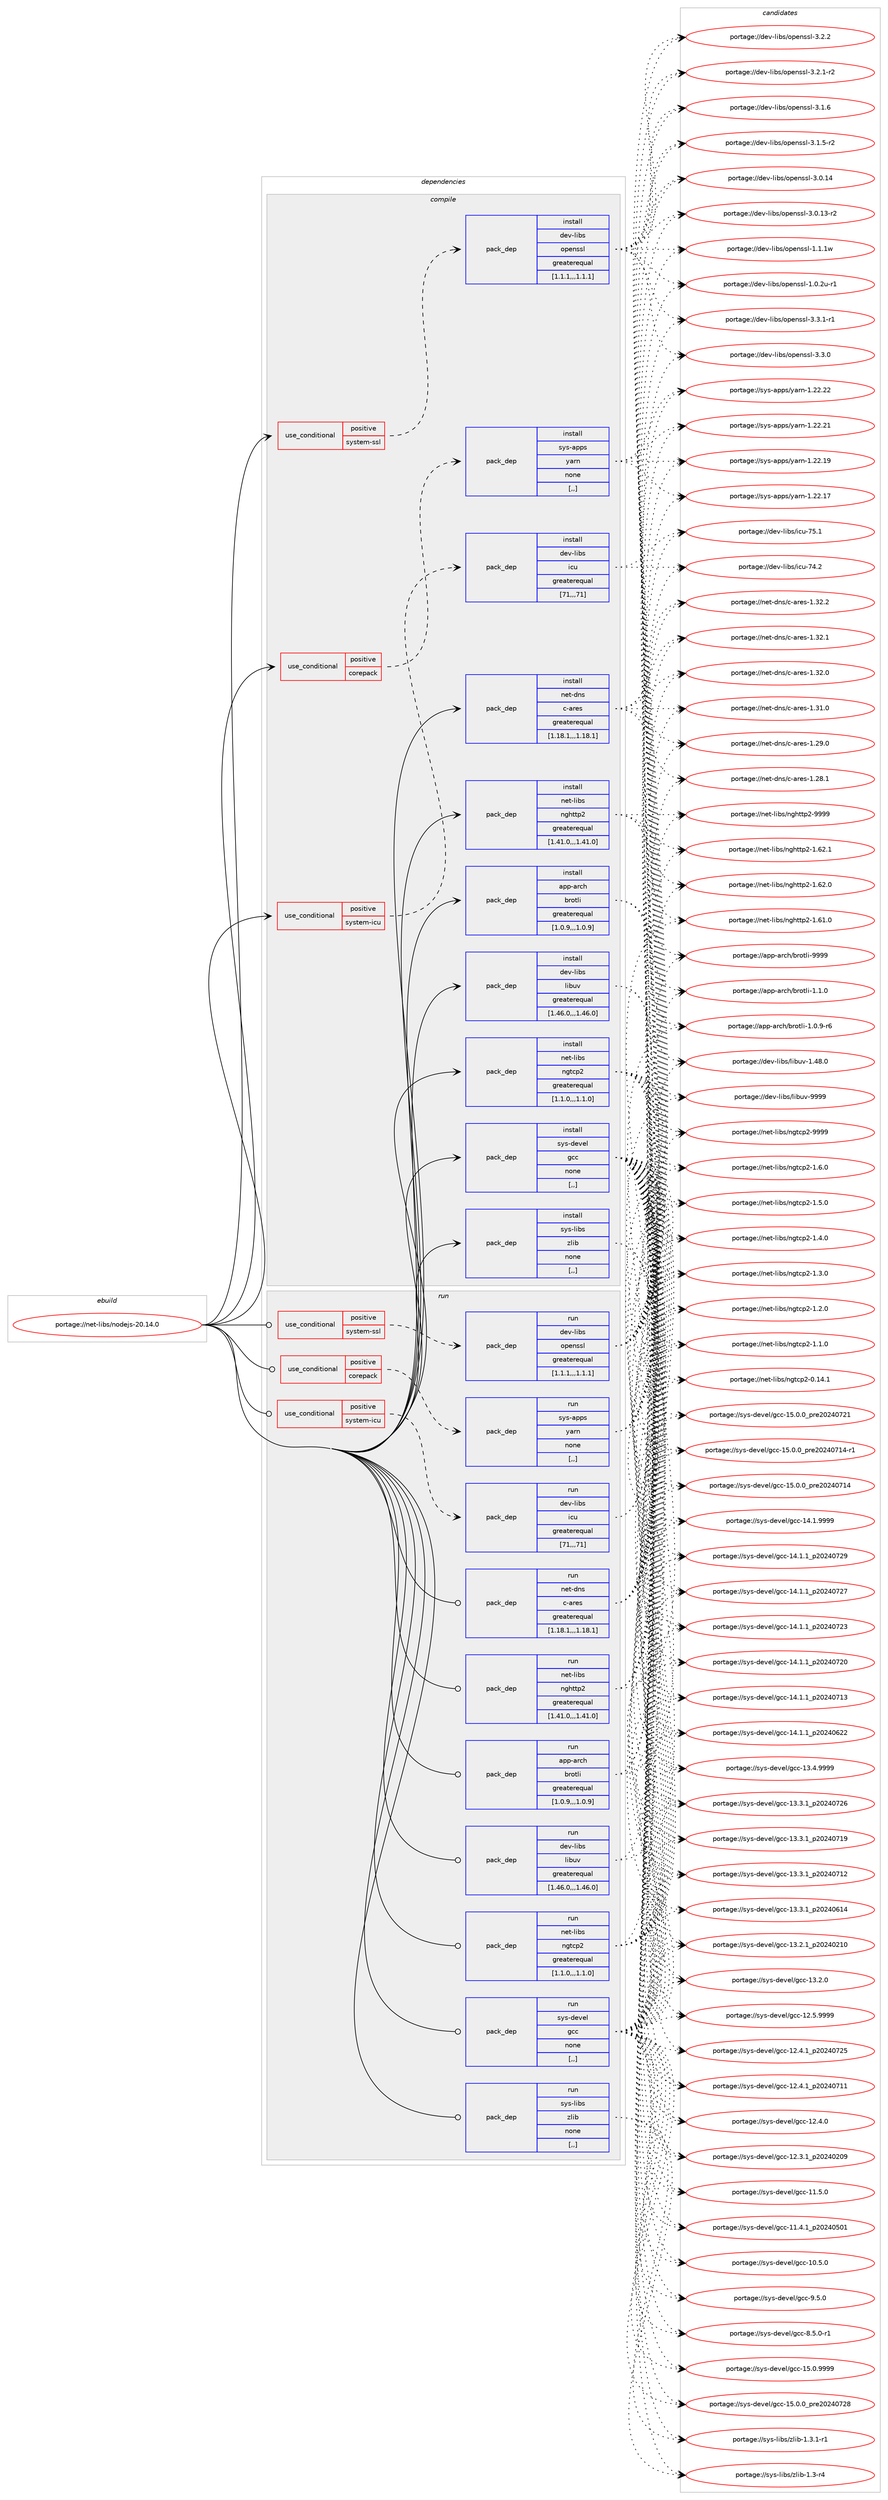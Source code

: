 digraph prolog {

# *************
# Graph options
# *************

newrank=true;
concentrate=true;
compound=true;
graph [rankdir=LR,fontname=Helvetica,fontsize=10,ranksep=1.5];#, ranksep=2.5, nodesep=0.2];
edge  [arrowhead=vee];
node  [fontname=Helvetica,fontsize=10];

# **********
# The ebuild
# **********

subgraph cluster_leftcol {
color=gray;
label=<<i>ebuild</i>>;
id [label="portage://net-libs/nodejs-20.14.0", color=red, width=4, href="../net-libs/nodejs-20.14.0.svg"];
}

# ****************
# The dependencies
# ****************

subgraph cluster_midcol {
color=gray;
label=<<i>dependencies</i>>;
subgraph cluster_compile {
fillcolor="#eeeeee";
style=filled;
label=<<i>compile</i>>;
subgraph cond94247 {
dependency361051 [label=<<TABLE BORDER="0" CELLBORDER="1" CELLSPACING="0" CELLPADDING="4"><TR><TD ROWSPAN="3" CELLPADDING="10">use_conditional</TD></TR><TR><TD>positive</TD></TR><TR><TD>corepack</TD></TR></TABLE>>, shape=none, color=red];
subgraph pack264146 {
dependency361052 [label=<<TABLE BORDER="0" CELLBORDER="1" CELLSPACING="0" CELLPADDING="4" WIDTH="220"><TR><TD ROWSPAN="6" CELLPADDING="30">pack_dep</TD></TR><TR><TD WIDTH="110">install</TD></TR><TR><TD>sys-apps</TD></TR><TR><TD>yarn</TD></TR><TR><TD>none</TD></TR><TR><TD>[,,]</TD></TR></TABLE>>, shape=none, color=blue];
}
dependency361051:e -> dependency361052:w [weight=20,style="dashed",arrowhead="vee"];
}
id:e -> dependency361051:w [weight=20,style="solid",arrowhead="vee"];
subgraph cond94248 {
dependency361053 [label=<<TABLE BORDER="0" CELLBORDER="1" CELLSPACING="0" CELLPADDING="4"><TR><TD ROWSPAN="3" CELLPADDING="10">use_conditional</TD></TR><TR><TD>positive</TD></TR><TR><TD>system-icu</TD></TR></TABLE>>, shape=none, color=red];
subgraph pack264147 {
dependency361054 [label=<<TABLE BORDER="0" CELLBORDER="1" CELLSPACING="0" CELLPADDING="4" WIDTH="220"><TR><TD ROWSPAN="6" CELLPADDING="30">pack_dep</TD></TR><TR><TD WIDTH="110">install</TD></TR><TR><TD>dev-libs</TD></TR><TR><TD>icu</TD></TR><TR><TD>greaterequal</TD></TR><TR><TD>[71,,,71]</TD></TR></TABLE>>, shape=none, color=blue];
}
dependency361053:e -> dependency361054:w [weight=20,style="dashed",arrowhead="vee"];
}
id:e -> dependency361053:w [weight=20,style="solid",arrowhead="vee"];
subgraph cond94249 {
dependency361055 [label=<<TABLE BORDER="0" CELLBORDER="1" CELLSPACING="0" CELLPADDING="4"><TR><TD ROWSPAN="3" CELLPADDING="10">use_conditional</TD></TR><TR><TD>positive</TD></TR><TR><TD>system-ssl</TD></TR></TABLE>>, shape=none, color=red];
subgraph pack264148 {
dependency361056 [label=<<TABLE BORDER="0" CELLBORDER="1" CELLSPACING="0" CELLPADDING="4" WIDTH="220"><TR><TD ROWSPAN="6" CELLPADDING="30">pack_dep</TD></TR><TR><TD WIDTH="110">install</TD></TR><TR><TD>dev-libs</TD></TR><TR><TD>openssl</TD></TR><TR><TD>greaterequal</TD></TR><TR><TD>[1.1.1,,,1.1.1]</TD></TR></TABLE>>, shape=none, color=blue];
}
dependency361055:e -> dependency361056:w [weight=20,style="dashed",arrowhead="vee"];
}
id:e -> dependency361055:w [weight=20,style="solid",arrowhead="vee"];
subgraph pack264149 {
dependency361057 [label=<<TABLE BORDER="0" CELLBORDER="1" CELLSPACING="0" CELLPADDING="4" WIDTH="220"><TR><TD ROWSPAN="6" CELLPADDING="30">pack_dep</TD></TR><TR><TD WIDTH="110">install</TD></TR><TR><TD>app-arch</TD></TR><TR><TD>brotli</TD></TR><TR><TD>greaterequal</TD></TR><TR><TD>[1.0.9,,,1.0.9]</TD></TR></TABLE>>, shape=none, color=blue];
}
id:e -> dependency361057:w [weight=20,style="solid",arrowhead="vee"];
subgraph pack264150 {
dependency361058 [label=<<TABLE BORDER="0" CELLBORDER="1" CELLSPACING="0" CELLPADDING="4" WIDTH="220"><TR><TD ROWSPAN="6" CELLPADDING="30">pack_dep</TD></TR><TR><TD WIDTH="110">install</TD></TR><TR><TD>dev-libs</TD></TR><TR><TD>libuv</TD></TR><TR><TD>greaterequal</TD></TR><TR><TD>[1.46.0,,,1.46.0]</TD></TR></TABLE>>, shape=none, color=blue];
}
id:e -> dependency361058:w [weight=20,style="solid",arrowhead="vee"];
subgraph pack264151 {
dependency361059 [label=<<TABLE BORDER="0" CELLBORDER="1" CELLSPACING="0" CELLPADDING="4" WIDTH="220"><TR><TD ROWSPAN="6" CELLPADDING="30">pack_dep</TD></TR><TR><TD WIDTH="110">install</TD></TR><TR><TD>net-dns</TD></TR><TR><TD>c-ares</TD></TR><TR><TD>greaterequal</TD></TR><TR><TD>[1.18.1,,,1.18.1]</TD></TR></TABLE>>, shape=none, color=blue];
}
id:e -> dependency361059:w [weight=20,style="solid",arrowhead="vee"];
subgraph pack264152 {
dependency361060 [label=<<TABLE BORDER="0" CELLBORDER="1" CELLSPACING="0" CELLPADDING="4" WIDTH="220"><TR><TD ROWSPAN="6" CELLPADDING="30">pack_dep</TD></TR><TR><TD WIDTH="110">install</TD></TR><TR><TD>net-libs</TD></TR><TR><TD>nghttp2</TD></TR><TR><TD>greaterequal</TD></TR><TR><TD>[1.41.0,,,1.41.0]</TD></TR></TABLE>>, shape=none, color=blue];
}
id:e -> dependency361060:w [weight=20,style="solid",arrowhead="vee"];
subgraph pack264153 {
dependency361061 [label=<<TABLE BORDER="0" CELLBORDER="1" CELLSPACING="0" CELLPADDING="4" WIDTH="220"><TR><TD ROWSPAN="6" CELLPADDING="30">pack_dep</TD></TR><TR><TD WIDTH="110">install</TD></TR><TR><TD>net-libs</TD></TR><TR><TD>ngtcp2</TD></TR><TR><TD>greaterequal</TD></TR><TR><TD>[1.1.0,,,1.1.0]</TD></TR></TABLE>>, shape=none, color=blue];
}
id:e -> dependency361061:w [weight=20,style="solid",arrowhead="vee"];
subgraph pack264154 {
dependency361062 [label=<<TABLE BORDER="0" CELLBORDER="1" CELLSPACING="0" CELLPADDING="4" WIDTH="220"><TR><TD ROWSPAN="6" CELLPADDING="30">pack_dep</TD></TR><TR><TD WIDTH="110">install</TD></TR><TR><TD>sys-devel</TD></TR><TR><TD>gcc</TD></TR><TR><TD>none</TD></TR><TR><TD>[,,]</TD></TR></TABLE>>, shape=none, color=blue];
}
id:e -> dependency361062:w [weight=20,style="solid",arrowhead="vee"];
subgraph pack264155 {
dependency361063 [label=<<TABLE BORDER="0" CELLBORDER="1" CELLSPACING="0" CELLPADDING="4" WIDTH="220"><TR><TD ROWSPAN="6" CELLPADDING="30">pack_dep</TD></TR><TR><TD WIDTH="110">install</TD></TR><TR><TD>sys-libs</TD></TR><TR><TD>zlib</TD></TR><TR><TD>none</TD></TR><TR><TD>[,,]</TD></TR></TABLE>>, shape=none, color=blue];
}
id:e -> dependency361063:w [weight=20,style="solid",arrowhead="vee"];
}
subgraph cluster_compileandrun {
fillcolor="#eeeeee";
style=filled;
label=<<i>compile and run</i>>;
}
subgraph cluster_run {
fillcolor="#eeeeee";
style=filled;
label=<<i>run</i>>;
subgraph cond94250 {
dependency361064 [label=<<TABLE BORDER="0" CELLBORDER="1" CELLSPACING="0" CELLPADDING="4"><TR><TD ROWSPAN="3" CELLPADDING="10">use_conditional</TD></TR><TR><TD>positive</TD></TR><TR><TD>corepack</TD></TR></TABLE>>, shape=none, color=red];
subgraph pack264156 {
dependency361065 [label=<<TABLE BORDER="0" CELLBORDER="1" CELLSPACING="0" CELLPADDING="4" WIDTH="220"><TR><TD ROWSPAN="6" CELLPADDING="30">pack_dep</TD></TR><TR><TD WIDTH="110">run</TD></TR><TR><TD>sys-apps</TD></TR><TR><TD>yarn</TD></TR><TR><TD>none</TD></TR><TR><TD>[,,]</TD></TR></TABLE>>, shape=none, color=blue];
}
dependency361064:e -> dependency361065:w [weight=20,style="dashed",arrowhead="vee"];
}
id:e -> dependency361064:w [weight=20,style="solid",arrowhead="odot"];
subgraph cond94251 {
dependency361066 [label=<<TABLE BORDER="0" CELLBORDER="1" CELLSPACING="0" CELLPADDING="4"><TR><TD ROWSPAN="3" CELLPADDING="10">use_conditional</TD></TR><TR><TD>positive</TD></TR><TR><TD>system-icu</TD></TR></TABLE>>, shape=none, color=red];
subgraph pack264157 {
dependency361067 [label=<<TABLE BORDER="0" CELLBORDER="1" CELLSPACING="0" CELLPADDING="4" WIDTH="220"><TR><TD ROWSPAN="6" CELLPADDING="30">pack_dep</TD></TR><TR><TD WIDTH="110">run</TD></TR><TR><TD>dev-libs</TD></TR><TR><TD>icu</TD></TR><TR><TD>greaterequal</TD></TR><TR><TD>[71,,,71]</TD></TR></TABLE>>, shape=none, color=blue];
}
dependency361066:e -> dependency361067:w [weight=20,style="dashed",arrowhead="vee"];
}
id:e -> dependency361066:w [weight=20,style="solid",arrowhead="odot"];
subgraph cond94252 {
dependency361068 [label=<<TABLE BORDER="0" CELLBORDER="1" CELLSPACING="0" CELLPADDING="4"><TR><TD ROWSPAN="3" CELLPADDING="10">use_conditional</TD></TR><TR><TD>positive</TD></TR><TR><TD>system-ssl</TD></TR></TABLE>>, shape=none, color=red];
subgraph pack264158 {
dependency361069 [label=<<TABLE BORDER="0" CELLBORDER="1" CELLSPACING="0" CELLPADDING="4" WIDTH="220"><TR><TD ROWSPAN="6" CELLPADDING="30">pack_dep</TD></TR><TR><TD WIDTH="110">run</TD></TR><TR><TD>dev-libs</TD></TR><TR><TD>openssl</TD></TR><TR><TD>greaterequal</TD></TR><TR><TD>[1.1.1,,,1.1.1]</TD></TR></TABLE>>, shape=none, color=blue];
}
dependency361068:e -> dependency361069:w [weight=20,style="dashed",arrowhead="vee"];
}
id:e -> dependency361068:w [weight=20,style="solid",arrowhead="odot"];
subgraph pack264159 {
dependency361070 [label=<<TABLE BORDER="0" CELLBORDER="1" CELLSPACING="0" CELLPADDING="4" WIDTH="220"><TR><TD ROWSPAN="6" CELLPADDING="30">pack_dep</TD></TR><TR><TD WIDTH="110">run</TD></TR><TR><TD>app-arch</TD></TR><TR><TD>brotli</TD></TR><TR><TD>greaterequal</TD></TR><TR><TD>[1.0.9,,,1.0.9]</TD></TR></TABLE>>, shape=none, color=blue];
}
id:e -> dependency361070:w [weight=20,style="solid",arrowhead="odot"];
subgraph pack264160 {
dependency361071 [label=<<TABLE BORDER="0" CELLBORDER="1" CELLSPACING="0" CELLPADDING="4" WIDTH="220"><TR><TD ROWSPAN="6" CELLPADDING="30">pack_dep</TD></TR><TR><TD WIDTH="110">run</TD></TR><TR><TD>dev-libs</TD></TR><TR><TD>libuv</TD></TR><TR><TD>greaterequal</TD></TR><TR><TD>[1.46.0,,,1.46.0]</TD></TR></TABLE>>, shape=none, color=blue];
}
id:e -> dependency361071:w [weight=20,style="solid",arrowhead="odot"];
subgraph pack264161 {
dependency361072 [label=<<TABLE BORDER="0" CELLBORDER="1" CELLSPACING="0" CELLPADDING="4" WIDTH="220"><TR><TD ROWSPAN="6" CELLPADDING="30">pack_dep</TD></TR><TR><TD WIDTH="110">run</TD></TR><TR><TD>net-dns</TD></TR><TR><TD>c-ares</TD></TR><TR><TD>greaterequal</TD></TR><TR><TD>[1.18.1,,,1.18.1]</TD></TR></TABLE>>, shape=none, color=blue];
}
id:e -> dependency361072:w [weight=20,style="solid",arrowhead="odot"];
subgraph pack264162 {
dependency361073 [label=<<TABLE BORDER="0" CELLBORDER="1" CELLSPACING="0" CELLPADDING="4" WIDTH="220"><TR><TD ROWSPAN="6" CELLPADDING="30">pack_dep</TD></TR><TR><TD WIDTH="110">run</TD></TR><TR><TD>net-libs</TD></TR><TR><TD>nghttp2</TD></TR><TR><TD>greaterequal</TD></TR><TR><TD>[1.41.0,,,1.41.0]</TD></TR></TABLE>>, shape=none, color=blue];
}
id:e -> dependency361073:w [weight=20,style="solid",arrowhead="odot"];
subgraph pack264163 {
dependency361074 [label=<<TABLE BORDER="0" CELLBORDER="1" CELLSPACING="0" CELLPADDING="4" WIDTH="220"><TR><TD ROWSPAN="6" CELLPADDING="30">pack_dep</TD></TR><TR><TD WIDTH="110">run</TD></TR><TR><TD>net-libs</TD></TR><TR><TD>ngtcp2</TD></TR><TR><TD>greaterequal</TD></TR><TR><TD>[1.1.0,,,1.1.0]</TD></TR></TABLE>>, shape=none, color=blue];
}
id:e -> dependency361074:w [weight=20,style="solid",arrowhead="odot"];
subgraph pack264164 {
dependency361075 [label=<<TABLE BORDER="0" CELLBORDER="1" CELLSPACING="0" CELLPADDING="4" WIDTH="220"><TR><TD ROWSPAN="6" CELLPADDING="30">pack_dep</TD></TR><TR><TD WIDTH="110">run</TD></TR><TR><TD>sys-devel</TD></TR><TR><TD>gcc</TD></TR><TR><TD>none</TD></TR><TR><TD>[,,]</TD></TR></TABLE>>, shape=none, color=blue];
}
id:e -> dependency361075:w [weight=20,style="solid",arrowhead="odot"];
subgraph pack264165 {
dependency361076 [label=<<TABLE BORDER="0" CELLBORDER="1" CELLSPACING="0" CELLPADDING="4" WIDTH="220"><TR><TD ROWSPAN="6" CELLPADDING="30">pack_dep</TD></TR><TR><TD WIDTH="110">run</TD></TR><TR><TD>sys-libs</TD></TR><TR><TD>zlib</TD></TR><TR><TD>none</TD></TR><TR><TD>[,,]</TD></TR></TABLE>>, shape=none, color=blue];
}
id:e -> dependency361076:w [weight=20,style="solid",arrowhead="odot"];
}
}

# **************
# The candidates
# **************

subgraph cluster_choices {
rank=same;
color=gray;
label=<<i>candidates</i>>;

subgraph choice264146 {
color=black;
nodesep=1;
choice115121115459711211211547121971141104549465050465050 [label="portage://sys-apps/yarn-1.22.22", color=red, width=4,href="../sys-apps/yarn-1.22.22.svg"];
choice115121115459711211211547121971141104549465050465049 [label="portage://sys-apps/yarn-1.22.21", color=red, width=4,href="../sys-apps/yarn-1.22.21.svg"];
choice115121115459711211211547121971141104549465050464957 [label="portage://sys-apps/yarn-1.22.19", color=red, width=4,href="../sys-apps/yarn-1.22.19.svg"];
choice115121115459711211211547121971141104549465050464955 [label="portage://sys-apps/yarn-1.22.17", color=red, width=4,href="../sys-apps/yarn-1.22.17.svg"];
dependency361052:e -> choice115121115459711211211547121971141104549465050465050:w [style=dotted,weight="100"];
dependency361052:e -> choice115121115459711211211547121971141104549465050465049:w [style=dotted,weight="100"];
dependency361052:e -> choice115121115459711211211547121971141104549465050464957:w [style=dotted,weight="100"];
dependency361052:e -> choice115121115459711211211547121971141104549465050464955:w [style=dotted,weight="100"];
}
subgraph choice264147 {
color=black;
nodesep=1;
choice100101118451081059811547105991174555534649 [label="portage://dev-libs/icu-75.1", color=red, width=4,href="../dev-libs/icu-75.1.svg"];
choice100101118451081059811547105991174555524650 [label="portage://dev-libs/icu-74.2", color=red, width=4,href="../dev-libs/icu-74.2.svg"];
dependency361054:e -> choice100101118451081059811547105991174555534649:w [style=dotted,weight="100"];
dependency361054:e -> choice100101118451081059811547105991174555524650:w [style=dotted,weight="100"];
}
subgraph choice264148 {
color=black;
nodesep=1;
choice1001011184510810598115471111121011101151151084551465146494511449 [label="portage://dev-libs/openssl-3.3.1-r1", color=red, width=4,href="../dev-libs/openssl-3.3.1-r1.svg"];
choice100101118451081059811547111112101110115115108455146514648 [label="portage://dev-libs/openssl-3.3.0", color=red, width=4,href="../dev-libs/openssl-3.3.0.svg"];
choice100101118451081059811547111112101110115115108455146504650 [label="portage://dev-libs/openssl-3.2.2", color=red, width=4,href="../dev-libs/openssl-3.2.2.svg"];
choice1001011184510810598115471111121011101151151084551465046494511450 [label="portage://dev-libs/openssl-3.2.1-r2", color=red, width=4,href="../dev-libs/openssl-3.2.1-r2.svg"];
choice100101118451081059811547111112101110115115108455146494654 [label="portage://dev-libs/openssl-3.1.6", color=red, width=4,href="../dev-libs/openssl-3.1.6.svg"];
choice1001011184510810598115471111121011101151151084551464946534511450 [label="portage://dev-libs/openssl-3.1.5-r2", color=red, width=4,href="../dev-libs/openssl-3.1.5-r2.svg"];
choice10010111845108105981154711111210111011511510845514648464952 [label="portage://dev-libs/openssl-3.0.14", color=red, width=4,href="../dev-libs/openssl-3.0.14.svg"];
choice100101118451081059811547111112101110115115108455146484649514511450 [label="portage://dev-libs/openssl-3.0.13-r2", color=red, width=4,href="../dev-libs/openssl-3.0.13-r2.svg"];
choice100101118451081059811547111112101110115115108454946494649119 [label="portage://dev-libs/openssl-1.1.1w", color=red, width=4,href="../dev-libs/openssl-1.1.1w.svg"];
choice1001011184510810598115471111121011101151151084549464846501174511449 [label="portage://dev-libs/openssl-1.0.2u-r1", color=red, width=4,href="../dev-libs/openssl-1.0.2u-r1.svg"];
dependency361056:e -> choice1001011184510810598115471111121011101151151084551465146494511449:w [style=dotted,weight="100"];
dependency361056:e -> choice100101118451081059811547111112101110115115108455146514648:w [style=dotted,weight="100"];
dependency361056:e -> choice100101118451081059811547111112101110115115108455146504650:w [style=dotted,weight="100"];
dependency361056:e -> choice1001011184510810598115471111121011101151151084551465046494511450:w [style=dotted,weight="100"];
dependency361056:e -> choice100101118451081059811547111112101110115115108455146494654:w [style=dotted,weight="100"];
dependency361056:e -> choice1001011184510810598115471111121011101151151084551464946534511450:w [style=dotted,weight="100"];
dependency361056:e -> choice10010111845108105981154711111210111011511510845514648464952:w [style=dotted,weight="100"];
dependency361056:e -> choice100101118451081059811547111112101110115115108455146484649514511450:w [style=dotted,weight="100"];
dependency361056:e -> choice100101118451081059811547111112101110115115108454946494649119:w [style=dotted,weight="100"];
dependency361056:e -> choice1001011184510810598115471111121011101151151084549464846501174511449:w [style=dotted,weight="100"];
}
subgraph choice264149 {
color=black;
nodesep=1;
choice9711211245971149910447981141111161081054557575757 [label="portage://app-arch/brotli-9999", color=red, width=4,href="../app-arch/brotli-9999.svg"];
choice971121124597114991044798114111116108105454946494648 [label="portage://app-arch/brotli-1.1.0", color=red, width=4,href="../app-arch/brotli-1.1.0.svg"];
choice9711211245971149910447981141111161081054549464846574511454 [label="portage://app-arch/brotli-1.0.9-r6", color=red, width=4,href="../app-arch/brotli-1.0.9-r6.svg"];
dependency361057:e -> choice9711211245971149910447981141111161081054557575757:w [style=dotted,weight="100"];
dependency361057:e -> choice971121124597114991044798114111116108105454946494648:w [style=dotted,weight="100"];
dependency361057:e -> choice9711211245971149910447981141111161081054549464846574511454:w [style=dotted,weight="100"];
}
subgraph choice264150 {
color=black;
nodesep=1;
choice100101118451081059811547108105981171184557575757 [label="portage://dev-libs/libuv-9999", color=red, width=4,href="../dev-libs/libuv-9999.svg"];
choice1001011184510810598115471081059811711845494652564648 [label="portage://dev-libs/libuv-1.48.0", color=red, width=4,href="../dev-libs/libuv-1.48.0.svg"];
dependency361058:e -> choice100101118451081059811547108105981171184557575757:w [style=dotted,weight="100"];
dependency361058:e -> choice1001011184510810598115471081059811711845494652564648:w [style=dotted,weight="100"];
}
subgraph choice264151 {
color=black;
nodesep=1;
choice110101116451001101154799459711410111545494651504650 [label="portage://net-dns/c-ares-1.32.2", color=red, width=4,href="../net-dns/c-ares-1.32.2.svg"];
choice110101116451001101154799459711410111545494651504649 [label="portage://net-dns/c-ares-1.32.1", color=red, width=4,href="../net-dns/c-ares-1.32.1.svg"];
choice110101116451001101154799459711410111545494651504648 [label="portage://net-dns/c-ares-1.32.0", color=red, width=4,href="../net-dns/c-ares-1.32.0.svg"];
choice110101116451001101154799459711410111545494651494648 [label="portage://net-dns/c-ares-1.31.0", color=red, width=4,href="../net-dns/c-ares-1.31.0.svg"];
choice110101116451001101154799459711410111545494650574648 [label="portage://net-dns/c-ares-1.29.0", color=red, width=4,href="../net-dns/c-ares-1.29.0.svg"];
choice110101116451001101154799459711410111545494650564649 [label="portage://net-dns/c-ares-1.28.1", color=red, width=4,href="../net-dns/c-ares-1.28.1.svg"];
dependency361059:e -> choice110101116451001101154799459711410111545494651504650:w [style=dotted,weight="100"];
dependency361059:e -> choice110101116451001101154799459711410111545494651504649:w [style=dotted,weight="100"];
dependency361059:e -> choice110101116451001101154799459711410111545494651504648:w [style=dotted,weight="100"];
dependency361059:e -> choice110101116451001101154799459711410111545494651494648:w [style=dotted,weight="100"];
dependency361059:e -> choice110101116451001101154799459711410111545494650574648:w [style=dotted,weight="100"];
dependency361059:e -> choice110101116451001101154799459711410111545494650564649:w [style=dotted,weight="100"];
}
subgraph choice264152 {
color=black;
nodesep=1;
choice110101116451081059811547110103104116116112504557575757 [label="portage://net-libs/nghttp2-9999", color=red, width=4,href="../net-libs/nghttp2-9999.svg"];
choice1101011164510810598115471101031041161161125045494654504649 [label="portage://net-libs/nghttp2-1.62.1", color=red, width=4,href="../net-libs/nghttp2-1.62.1.svg"];
choice1101011164510810598115471101031041161161125045494654504648 [label="portage://net-libs/nghttp2-1.62.0", color=red, width=4,href="../net-libs/nghttp2-1.62.0.svg"];
choice1101011164510810598115471101031041161161125045494654494648 [label="portage://net-libs/nghttp2-1.61.0", color=red, width=4,href="../net-libs/nghttp2-1.61.0.svg"];
dependency361060:e -> choice110101116451081059811547110103104116116112504557575757:w [style=dotted,weight="100"];
dependency361060:e -> choice1101011164510810598115471101031041161161125045494654504649:w [style=dotted,weight="100"];
dependency361060:e -> choice1101011164510810598115471101031041161161125045494654504648:w [style=dotted,weight="100"];
dependency361060:e -> choice1101011164510810598115471101031041161161125045494654494648:w [style=dotted,weight="100"];
}
subgraph choice264153 {
color=black;
nodesep=1;
choice11010111645108105981154711010311699112504557575757 [label="portage://net-libs/ngtcp2-9999", color=red, width=4,href="../net-libs/ngtcp2-9999.svg"];
choice1101011164510810598115471101031169911250454946544648 [label="portage://net-libs/ngtcp2-1.6.0", color=red, width=4,href="../net-libs/ngtcp2-1.6.0.svg"];
choice1101011164510810598115471101031169911250454946534648 [label="portage://net-libs/ngtcp2-1.5.0", color=red, width=4,href="../net-libs/ngtcp2-1.5.0.svg"];
choice1101011164510810598115471101031169911250454946524648 [label="portage://net-libs/ngtcp2-1.4.0", color=red, width=4,href="../net-libs/ngtcp2-1.4.0.svg"];
choice1101011164510810598115471101031169911250454946514648 [label="portage://net-libs/ngtcp2-1.3.0", color=red, width=4,href="../net-libs/ngtcp2-1.3.0.svg"];
choice1101011164510810598115471101031169911250454946504648 [label="portage://net-libs/ngtcp2-1.2.0", color=red, width=4,href="../net-libs/ngtcp2-1.2.0.svg"];
choice1101011164510810598115471101031169911250454946494648 [label="portage://net-libs/ngtcp2-1.1.0", color=red, width=4,href="../net-libs/ngtcp2-1.1.0.svg"];
choice110101116451081059811547110103116991125045484649524649 [label="portage://net-libs/ngtcp2-0.14.1", color=red, width=4,href="../net-libs/ngtcp2-0.14.1.svg"];
dependency361061:e -> choice11010111645108105981154711010311699112504557575757:w [style=dotted,weight="100"];
dependency361061:e -> choice1101011164510810598115471101031169911250454946544648:w [style=dotted,weight="100"];
dependency361061:e -> choice1101011164510810598115471101031169911250454946534648:w [style=dotted,weight="100"];
dependency361061:e -> choice1101011164510810598115471101031169911250454946524648:w [style=dotted,weight="100"];
dependency361061:e -> choice1101011164510810598115471101031169911250454946514648:w [style=dotted,weight="100"];
dependency361061:e -> choice1101011164510810598115471101031169911250454946504648:w [style=dotted,weight="100"];
dependency361061:e -> choice1101011164510810598115471101031169911250454946494648:w [style=dotted,weight="100"];
dependency361061:e -> choice110101116451081059811547110103116991125045484649524649:w [style=dotted,weight="100"];
}
subgraph choice264154 {
color=black;
nodesep=1;
choice1151211154510010111810110847103999945495346484657575757 [label="portage://sys-devel/gcc-15.0.9999", color=red, width=4,href="../sys-devel/gcc-15.0.9999.svg"];
choice1151211154510010111810110847103999945495346484648951121141015048505248555056 [label="portage://sys-devel/gcc-15.0.0_pre20240728", color=red, width=4,href="../sys-devel/gcc-15.0.0_pre20240728.svg"];
choice1151211154510010111810110847103999945495346484648951121141015048505248555049 [label="portage://sys-devel/gcc-15.0.0_pre20240721", color=red, width=4,href="../sys-devel/gcc-15.0.0_pre20240721.svg"];
choice11512111545100101118101108471039999454953464846489511211410150485052485549524511449 [label="portage://sys-devel/gcc-15.0.0_pre20240714-r1", color=red, width=4,href="../sys-devel/gcc-15.0.0_pre20240714-r1.svg"];
choice1151211154510010111810110847103999945495346484648951121141015048505248554952 [label="portage://sys-devel/gcc-15.0.0_pre20240714", color=red, width=4,href="../sys-devel/gcc-15.0.0_pre20240714.svg"];
choice1151211154510010111810110847103999945495246494657575757 [label="portage://sys-devel/gcc-14.1.9999", color=red, width=4,href="../sys-devel/gcc-14.1.9999.svg"];
choice1151211154510010111810110847103999945495246494649951125048505248555057 [label="portage://sys-devel/gcc-14.1.1_p20240729", color=red, width=4,href="../sys-devel/gcc-14.1.1_p20240729.svg"];
choice1151211154510010111810110847103999945495246494649951125048505248555055 [label="portage://sys-devel/gcc-14.1.1_p20240727", color=red, width=4,href="../sys-devel/gcc-14.1.1_p20240727.svg"];
choice1151211154510010111810110847103999945495246494649951125048505248555051 [label="portage://sys-devel/gcc-14.1.1_p20240723", color=red, width=4,href="../sys-devel/gcc-14.1.1_p20240723.svg"];
choice1151211154510010111810110847103999945495246494649951125048505248555048 [label="portage://sys-devel/gcc-14.1.1_p20240720", color=red, width=4,href="../sys-devel/gcc-14.1.1_p20240720.svg"];
choice1151211154510010111810110847103999945495246494649951125048505248554951 [label="portage://sys-devel/gcc-14.1.1_p20240713", color=red, width=4,href="../sys-devel/gcc-14.1.1_p20240713.svg"];
choice1151211154510010111810110847103999945495246494649951125048505248545050 [label="portage://sys-devel/gcc-14.1.1_p20240622", color=red, width=4,href="../sys-devel/gcc-14.1.1_p20240622.svg"];
choice1151211154510010111810110847103999945495146524657575757 [label="portage://sys-devel/gcc-13.4.9999", color=red, width=4,href="../sys-devel/gcc-13.4.9999.svg"];
choice1151211154510010111810110847103999945495146514649951125048505248555054 [label="portage://sys-devel/gcc-13.3.1_p20240726", color=red, width=4,href="../sys-devel/gcc-13.3.1_p20240726.svg"];
choice1151211154510010111810110847103999945495146514649951125048505248554957 [label="portage://sys-devel/gcc-13.3.1_p20240719", color=red, width=4,href="../sys-devel/gcc-13.3.1_p20240719.svg"];
choice1151211154510010111810110847103999945495146514649951125048505248554950 [label="portage://sys-devel/gcc-13.3.1_p20240712", color=red, width=4,href="../sys-devel/gcc-13.3.1_p20240712.svg"];
choice1151211154510010111810110847103999945495146514649951125048505248544952 [label="portage://sys-devel/gcc-13.3.1_p20240614", color=red, width=4,href="../sys-devel/gcc-13.3.1_p20240614.svg"];
choice1151211154510010111810110847103999945495146504649951125048505248504948 [label="portage://sys-devel/gcc-13.2.1_p20240210", color=red, width=4,href="../sys-devel/gcc-13.2.1_p20240210.svg"];
choice1151211154510010111810110847103999945495146504648 [label="portage://sys-devel/gcc-13.2.0", color=red, width=4,href="../sys-devel/gcc-13.2.0.svg"];
choice1151211154510010111810110847103999945495046534657575757 [label="portage://sys-devel/gcc-12.5.9999", color=red, width=4,href="../sys-devel/gcc-12.5.9999.svg"];
choice1151211154510010111810110847103999945495046524649951125048505248555053 [label="portage://sys-devel/gcc-12.4.1_p20240725", color=red, width=4,href="../sys-devel/gcc-12.4.1_p20240725.svg"];
choice1151211154510010111810110847103999945495046524649951125048505248554949 [label="portage://sys-devel/gcc-12.4.1_p20240711", color=red, width=4,href="../sys-devel/gcc-12.4.1_p20240711.svg"];
choice1151211154510010111810110847103999945495046524648 [label="portage://sys-devel/gcc-12.4.0", color=red, width=4,href="../sys-devel/gcc-12.4.0.svg"];
choice1151211154510010111810110847103999945495046514649951125048505248504857 [label="portage://sys-devel/gcc-12.3.1_p20240209", color=red, width=4,href="../sys-devel/gcc-12.3.1_p20240209.svg"];
choice1151211154510010111810110847103999945494946534648 [label="portage://sys-devel/gcc-11.5.0", color=red, width=4,href="../sys-devel/gcc-11.5.0.svg"];
choice1151211154510010111810110847103999945494946524649951125048505248534849 [label="portage://sys-devel/gcc-11.4.1_p20240501", color=red, width=4,href="../sys-devel/gcc-11.4.1_p20240501.svg"];
choice1151211154510010111810110847103999945494846534648 [label="portage://sys-devel/gcc-10.5.0", color=red, width=4,href="../sys-devel/gcc-10.5.0.svg"];
choice11512111545100101118101108471039999455746534648 [label="portage://sys-devel/gcc-9.5.0", color=red, width=4,href="../sys-devel/gcc-9.5.0.svg"];
choice115121115451001011181011084710399994556465346484511449 [label="portage://sys-devel/gcc-8.5.0-r1", color=red, width=4,href="../sys-devel/gcc-8.5.0-r1.svg"];
dependency361062:e -> choice1151211154510010111810110847103999945495346484657575757:w [style=dotted,weight="100"];
dependency361062:e -> choice1151211154510010111810110847103999945495346484648951121141015048505248555056:w [style=dotted,weight="100"];
dependency361062:e -> choice1151211154510010111810110847103999945495346484648951121141015048505248555049:w [style=dotted,weight="100"];
dependency361062:e -> choice11512111545100101118101108471039999454953464846489511211410150485052485549524511449:w [style=dotted,weight="100"];
dependency361062:e -> choice1151211154510010111810110847103999945495346484648951121141015048505248554952:w [style=dotted,weight="100"];
dependency361062:e -> choice1151211154510010111810110847103999945495246494657575757:w [style=dotted,weight="100"];
dependency361062:e -> choice1151211154510010111810110847103999945495246494649951125048505248555057:w [style=dotted,weight="100"];
dependency361062:e -> choice1151211154510010111810110847103999945495246494649951125048505248555055:w [style=dotted,weight="100"];
dependency361062:e -> choice1151211154510010111810110847103999945495246494649951125048505248555051:w [style=dotted,weight="100"];
dependency361062:e -> choice1151211154510010111810110847103999945495246494649951125048505248555048:w [style=dotted,weight="100"];
dependency361062:e -> choice1151211154510010111810110847103999945495246494649951125048505248554951:w [style=dotted,weight="100"];
dependency361062:e -> choice1151211154510010111810110847103999945495246494649951125048505248545050:w [style=dotted,weight="100"];
dependency361062:e -> choice1151211154510010111810110847103999945495146524657575757:w [style=dotted,weight="100"];
dependency361062:e -> choice1151211154510010111810110847103999945495146514649951125048505248555054:w [style=dotted,weight="100"];
dependency361062:e -> choice1151211154510010111810110847103999945495146514649951125048505248554957:w [style=dotted,weight="100"];
dependency361062:e -> choice1151211154510010111810110847103999945495146514649951125048505248554950:w [style=dotted,weight="100"];
dependency361062:e -> choice1151211154510010111810110847103999945495146514649951125048505248544952:w [style=dotted,weight="100"];
dependency361062:e -> choice1151211154510010111810110847103999945495146504649951125048505248504948:w [style=dotted,weight="100"];
dependency361062:e -> choice1151211154510010111810110847103999945495146504648:w [style=dotted,weight="100"];
dependency361062:e -> choice1151211154510010111810110847103999945495046534657575757:w [style=dotted,weight="100"];
dependency361062:e -> choice1151211154510010111810110847103999945495046524649951125048505248555053:w [style=dotted,weight="100"];
dependency361062:e -> choice1151211154510010111810110847103999945495046524649951125048505248554949:w [style=dotted,weight="100"];
dependency361062:e -> choice1151211154510010111810110847103999945495046524648:w [style=dotted,weight="100"];
dependency361062:e -> choice1151211154510010111810110847103999945495046514649951125048505248504857:w [style=dotted,weight="100"];
dependency361062:e -> choice1151211154510010111810110847103999945494946534648:w [style=dotted,weight="100"];
dependency361062:e -> choice1151211154510010111810110847103999945494946524649951125048505248534849:w [style=dotted,weight="100"];
dependency361062:e -> choice1151211154510010111810110847103999945494846534648:w [style=dotted,weight="100"];
dependency361062:e -> choice11512111545100101118101108471039999455746534648:w [style=dotted,weight="100"];
dependency361062:e -> choice115121115451001011181011084710399994556465346484511449:w [style=dotted,weight="100"];
}
subgraph choice264155 {
color=black;
nodesep=1;
choice115121115451081059811547122108105984549465146494511449 [label="portage://sys-libs/zlib-1.3.1-r1", color=red, width=4,href="../sys-libs/zlib-1.3.1-r1.svg"];
choice11512111545108105981154712210810598454946514511452 [label="portage://sys-libs/zlib-1.3-r4", color=red, width=4,href="../sys-libs/zlib-1.3-r4.svg"];
dependency361063:e -> choice115121115451081059811547122108105984549465146494511449:w [style=dotted,weight="100"];
dependency361063:e -> choice11512111545108105981154712210810598454946514511452:w [style=dotted,weight="100"];
}
subgraph choice264156 {
color=black;
nodesep=1;
choice115121115459711211211547121971141104549465050465050 [label="portage://sys-apps/yarn-1.22.22", color=red, width=4,href="../sys-apps/yarn-1.22.22.svg"];
choice115121115459711211211547121971141104549465050465049 [label="portage://sys-apps/yarn-1.22.21", color=red, width=4,href="../sys-apps/yarn-1.22.21.svg"];
choice115121115459711211211547121971141104549465050464957 [label="portage://sys-apps/yarn-1.22.19", color=red, width=4,href="../sys-apps/yarn-1.22.19.svg"];
choice115121115459711211211547121971141104549465050464955 [label="portage://sys-apps/yarn-1.22.17", color=red, width=4,href="../sys-apps/yarn-1.22.17.svg"];
dependency361065:e -> choice115121115459711211211547121971141104549465050465050:w [style=dotted,weight="100"];
dependency361065:e -> choice115121115459711211211547121971141104549465050465049:w [style=dotted,weight="100"];
dependency361065:e -> choice115121115459711211211547121971141104549465050464957:w [style=dotted,weight="100"];
dependency361065:e -> choice115121115459711211211547121971141104549465050464955:w [style=dotted,weight="100"];
}
subgraph choice264157 {
color=black;
nodesep=1;
choice100101118451081059811547105991174555534649 [label="portage://dev-libs/icu-75.1", color=red, width=4,href="../dev-libs/icu-75.1.svg"];
choice100101118451081059811547105991174555524650 [label="portage://dev-libs/icu-74.2", color=red, width=4,href="../dev-libs/icu-74.2.svg"];
dependency361067:e -> choice100101118451081059811547105991174555534649:w [style=dotted,weight="100"];
dependency361067:e -> choice100101118451081059811547105991174555524650:w [style=dotted,weight="100"];
}
subgraph choice264158 {
color=black;
nodesep=1;
choice1001011184510810598115471111121011101151151084551465146494511449 [label="portage://dev-libs/openssl-3.3.1-r1", color=red, width=4,href="../dev-libs/openssl-3.3.1-r1.svg"];
choice100101118451081059811547111112101110115115108455146514648 [label="portage://dev-libs/openssl-3.3.0", color=red, width=4,href="../dev-libs/openssl-3.3.0.svg"];
choice100101118451081059811547111112101110115115108455146504650 [label="portage://dev-libs/openssl-3.2.2", color=red, width=4,href="../dev-libs/openssl-3.2.2.svg"];
choice1001011184510810598115471111121011101151151084551465046494511450 [label="portage://dev-libs/openssl-3.2.1-r2", color=red, width=4,href="../dev-libs/openssl-3.2.1-r2.svg"];
choice100101118451081059811547111112101110115115108455146494654 [label="portage://dev-libs/openssl-3.1.6", color=red, width=4,href="../dev-libs/openssl-3.1.6.svg"];
choice1001011184510810598115471111121011101151151084551464946534511450 [label="portage://dev-libs/openssl-3.1.5-r2", color=red, width=4,href="../dev-libs/openssl-3.1.5-r2.svg"];
choice10010111845108105981154711111210111011511510845514648464952 [label="portage://dev-libs/openssl-3.0.14", color=red, width=4,href="../dev-libs/openssl-3.0.14.svg"];
choice100101118451081059811547111112101110115115108455146484649514511450 [label="portage://dev-libs/openssl-3.0.13-r2", color=red, width=4,href="../dev-libs/openssl-3.0.13-r2.svg"];
choice100101118451081059811547111112101110115115108454946494649119 [label="portage://dev-libs/openssl-1.1.1w", color=red, width=4,href="../dev-libs/openssl-1.1.1w.svg"];
choice1001011184510810598115471111121011101151151084549464846501174511449 [label="portage://dev-libs/openssl-1.0.2u-r1", color=red, width=4,href="../dev-libs/openssl-1.0.2u-r1.svg"];
dependency361069:e -> choice1001011184510810598115471111121011101151151084551465146494511449:w [style=dotted,weight="100"];
dependency361069:e -> choice100101118451081059811547111112101110115115108455146514648:w [style=dotted,weight="100"];
dependency361069:e -> choice100101118451081059811547111112101110115115108455146504650:w [style=dotted,weight="100"];
dependency361069:e -> choice1001011184510810598115471111121011101151151084551465046494511450:w [style=dotted,weight="100"];
dependency361069:e -> choice100101118451081059811547111112101110115115108455146494654:w [style=dotted,weight="100"];
dependency361069:e -> choice1001011184510810598115471111121011101151151084551464946534511450:w [style=dotted,weight="100"];
dependency361069:e -> choice10010111845108105981154711111210111011511510845514648464952:w [style=dotted,weight="100"];
dependency361069:e -> choice100101118451081059811547111112101110115115108455146484649514511450:w [style=dotted,weight="100"];
dependency361069:e -> choice100101118451081059811547111112101110115115108454946494649119:w [style=dotted,weight="100"];
dependency361069:e -> choice1001011184510810598115471111121011101151151084549464846501174511449:w [style=dotted,weight="100"];
}
subgraph choice264159 {
color=black;
nodesep=1;
choice9711211245971149910447981141111161081054557575757 [label="portage://app-arch/brotli-9999", color=red, width=4,href="../app-arch/brotli-9999.svg"];
choice971121124597114991044798114111116108105454946494648 [label="portage://app-arch/brotli-1.1.0", color=red, width=4,href="../app-arch/brotli-1.1.0.svg"];
choice9711211245971149910447981141111161081054549464846574511454 [label="portage://app-arch/brotli-1.0.9-r6", color=red, width=4,href="../app-arch/brotli-1.0.9-r6.svg"];
dependency361070:e -> choice9711211245971149910447981141111161081054557575757:w [style=dotted,weight="100"];
dependency361070:e -> choice971121124597114991044798114111116108105454946494648:w [style=dotted,weight="100"];
dependency361070:e -> choice9711211245971149910447981141111161081054549464846574511454:w [style=dotted,weight="100"];
}
subgraph choice264160 {
color=black;
nodesep=1;
choice100101118451081059811547108105981171184557575757 [label="portage://dev-libs/libuv-9999", color=red, width=4,href="../dev-libs/libuv-9999.svg"];
choice1001011184510810598115471081059811711845494652564648 [label="portage://dev-libs/libuv-1.48.0", color=red, width=4,href="../dev-libs/libuv-1.48.0.svg"];
dependency361071:e -> choice100101118451081059811547108105981171184557575757:w [style=dotted,weight="100"];
dependency361071:e -> choice1001011184510810598115471081059811711845494652564648:w [style=dotted,weight="100"];
}
subgraph choice264161 {
color=black;
nodesep=1;
choice110101116451001101154799459711410111545494651504650 [label="portage://net-dns/c-ares-1.32.2", color=red, width=4,href="../net-dns/c-ares-1.32.2.svg"];
choice110101116451001101154799459711410111545494651504649 [label="portage://net-dns/c-ares-1.32.1", color=red, width=4,href="../net-dns/c-ares-1.32.1.svg"];
choice110101116451001101154799459711410111545494651504648 [label="portage://net-dns/c-ares-1.32.0", color=red, width=4,href="../net-dns/c-ares-1.32.0.svg"];
choice110101116451001101154799459711410111545494651494648 [label="portage://net-dns/c-ares-1.31.0", color=red, width=4,href="../net-dns/c-ares-1.31.0.svg"];
choice110101116451001101154799459711410111545494650574648 [label="portage://net-dns/c-ares-1.29.0", color=red, width=4,href="../net-dns/c-ares-1.29.0.svg"];
choice110101116451001101154799459711410111545494650564649 [label="portage://net-dns/c-ares-1.28.1", color=red, width=4,href="../net-dns/c-ares-1.28.1.svg"];
dependency361072:e -> choice110101116451001101154799459711410111545494651504650:w [style=dotted,weight="100"];
dependency361072:e -> choice110101116451001101154799459711410111545494651504649:w [style=dotted,weight="100"];
dependency361072:e -> choice110101116451001101154799459711410111545494651504648:w [style=dotted,weight="100"];
dependency361072:e -> choice110101116451001101154799459711410111545494651494648:w [style=dotted,weight="100"];
dependency361072:e -> choice110101116451001101154799459711410111545494650574648:w [style=dotted,weight="100"];
dependency361072:e -> choice110101116451001101154799459711410111545494650564649:w [style=dotted,weight="100"];
}
subgraph choice264162 {
color=black;
nodesep=1;
choice110101116451081059811547110103104116116112504557575757 [label="portage://net-libs/nghttp2-9999", color=red, width=4,href="../net-libs/nghttp2-9999.svg"];
choice1101011164510810598115471101031041161161125045494654504649 [label="portage://net-libs/nghttp2-1.62.1", color=red, width=4,href="../net-libs/nghttp2-1.62.1.svg"];
choice1101011164510810598115471101031041161161125045494654504648 [label="portage://net-libs/nghttp2-1.62.0", color=red, width=4,href="../net-libs/nghttp2-1.62.0.svg"];
choice1101011164510810598115471101031041161161125045494654494648 [label="portage://net-libs/nghttp2-1.61.0", color=red, width=4,href="../net-libs/nghttp2-1.61.0.svg"];
dependency361073:e -> choice110101116451081059811547110103104116116112504557575757:w [style=dotted,weight="100"];
dependency361073:e -> choice1101011164510810598115471101031041161161125045494654504649:w [style=dotted,weight="100"];
dependency361073:e -> choice1101011164510810598115471101031041161161125045494654504648:w [style=dotted,weight="100"];
dependency361073:e -> choice1101011164510810598115471101031041161161125045494654494648:w [style=dotted,weight="100"];
}
subgraph choice264163 {
color=black;
nodesep=1;
choice11010111645108105981154711010311699112504557575757 [label="portage://net-libs/ngtcp2-9999", color=red, width=4,href="../net-libs/ngtcp2-9999.svg"];
choice1101011164510810598115471101031169911250454946544648 [label="portage://net-libs/ngtcp2-1.6.0", color=red, width=4,href="../net-libs/ngtcp2-1.6.0.svg"];
choice1101011164510810598115471101031169911250454946534648 [label="portage://net-libs/ngtcp2-1.5.0", color=red, width=4,href="../net-libs/ngtcp2-1.5.0.svg"];
choice1101011164510810598115471101031169911250454946524648 [label="portage://net-libs/ngtcp2-1.4.0", color=red, width=4,href="../net-libs/ngtcp2-1.4.0.svg"];
choice1101011164510810598115471101031169911250454946514648 [label="portage://net-libs/ngtcp2-1.3.0", color=red, width=4,href="../net-libs/ngtcp2-1.3.0.svg"];
choice1101011164510810598115471101031169911250454946504648 [label="portage://net-libs/ngtcp2-1.2.0", color=red, width=4,href="../net-libs/ngtcp2-1.2.0.svg"];
choice1101011164510810598115471101031169911250454946494648 [label="portage://net-libs/ngtcp2-1.1.0", color=red, width=4,href="../net-libs/ngtcp2-1.1.0.svg"];
choice110101116451081059811547110103116991125045484649524649 [label="portage://net-libs/ngtcp2-0.14.1", color=red, width=4,href="../net-libs/ngtcp2-0.14.1.svg"];
dependency361074:e -> choice11010111645108105981154711010311699112504557575757:w [style=dotted,weight="100"];
dependency361074:e -> choice1101011164510810598115471101031169911250454946544648:w [style=dotted,weight="100"];
dependency361074:e -> choice1101011164510810598115471101031169911250454946534648:w [style=dotted,weight="100"];
dependency361074:e -> choice1101011164510810598115471101031169911250454946524648:w [style=dotted,weight="100"];
dependency361074:e -> choice1101011164510810598115471101031169911250454946514648:w [style=dotted,weight="100"];
dependency361074:e -> choice1101011164510810598115471101031169911250454946504648:w [style=dotted,weight="100"];
dependency361074:e -> choice1101011164510810598115471101031169911250454946494648:w [style=dotted,weight="100"];
dependency361074:e -> choice110101116451081059811547110103116991125045484649524649:w [style=dotted,weight="100"];
}
subgraph choice264164 {
color=black;
nodesep=1;
choice1151211154510010111810110847103999945495346484657575757 [label="portage://sys-devel/gcc-15.0.9999", color=red, width=4,href="../sys-devel/gcc-15.0.9999.svg"];
choice1151211154510010111810110847103999945495346484648951121141015048505248555056 [label="portage://sys-devel/gcc-15.0.0_pre20240728", color=red, width=4,href="../sys-devel/gcc-15.0.0_pre20240728.svg"];
choice1151211154510010111810110847103999945495346484648951121141015048505248555049 [label="portage://sys-devel/gcc-15.0.0_pre20240721", color=red, width=4,href="../sys-devel/gcc-15.0.0_pre20240721.svg"];
choice11512111545100101118101108471039999454953464846489511211410150485052485549524511449 [label="portage://sys-devel/gcc-15.0.0_pre20240714-r1", color=red, width=4,href="../sys-devel/gcc-15.0.0_pre20240714-r1.svg"];
choice1151211154510010111810110847103999945495346484648951121141015048505248554952 [label="portage://sys-devel/gcc-15.0.0_pre20240714", color=red, width=4,href="../sys-devel/gcc-15.0.0_pre20240714.svg"];
choice1151211154510010111810110847103999945495246494657575757 [label="portage://sys-devel/gcc-14.1.9999", color=red, width=4,href="../sys-devel/gcc-14.1.9999.svg"];
choice1151211154510010111810110847103999945495246494649951125048505248555057 [label="portage://sys-devel/gcc-14.1.1_p20240729", color=red, width=4,href="../sys-devel/gcc-14.1.1_p20240729.svg"];
choice1151211154510010111810110847103999945495246494649951125048505248555055 [label="portage://sys-devel/gcc-14.1.1_p20240727", color=red, width=4,href="../sys-devel/gcc-14.1.1_p20240727.svg"];
choice1151211154510010111810110847103999945495246494649951125048505248555051 [label="portage://sys-devel/gcc-14.1.1_p20240723", color=red, width=4,href="../sys-devel/gcc-14.1.1_p20240723.svg"];
choice1151211154510010111810110847103999945495246494649951125048505248555048 [label="portage://sys-devel/gcc-14.1.1_p20240720", color=red, width=4,href="../sys-devel/gcc-14.1.1_p20240720.svg"];
choice1151211154510010111810110847103999945495246494649951125048505248554951 [label="portage://sys-devel/gcc-14.1.1_p20240713", color=red, width=4,href="../sys-devel/gcc-14.1.1_p20240713.svg"];
choice1151211154510010111810110847103999945495246494649951125048505248545050 [label="portage://sys-devel/gcc-14.1.1_p20240622", color=red, width=4,href="../sys-devel/gcc-14.1.1_p20240622.svg"];
choice1151211154510010111810110847103999945495146524657575757 [label="portage://sys-devel/gcc-13.4.9999", color=red, width=4,href="../sys-devel/gcc-13.4.9999.svg"];
choice1151211154510010111810110847103999945495146514649951125048505248555054 [label="portage://sys-devel/gcc-13.3.1_p20240726", color=red, width=4,href="../sys-devel/gcc-13.3.1_p20240726.svg"];
choice1151211154510010111810110847103999945495146514649951125048505248554957 [label="portage://sys-devel/gcc-13.3.1_p20240719", color=red, width=4,href="../sys-devel/gcc-13.3.1_p20240719.svg"];
choice1151211154510010111810110847103999945495146514649951125048505248554950 [label="portage://sys-devel/gcc-13.3.1_p20240712", color=red, width=4,href="../sys-devel/gcc-13.3.1_p20240712.svg"];
choice1151211154510010111810110847103999945495146514649951125048505248544952 [label="portage://sys-devel/gcc-13.3.1_p20240614", color=red, width=4,href="../sys-devel/gcc-13.3.1_p20240614.svg"];
choice1151211154510010111810110847103999945495146504649951125048505248504948 [label="portage://sys-devel/gcc-13.2.1_p20240210", color=red, width=4,href="../sys-devel/gcc-13.2.1_p20240210.svg"];
choice1151211154510010111810110847103999945495146504648 [label="portage://sys-devel/gcc-13.2.0", color=red, width=4,href="../sys-devel/gcc-13.2.0.svg"];
choice1151211154510010111810110847103999945495046534657575757 [label="portage://sys-devel/gcc-12.5.9999", color=red, width=4,href="../sys-devel/gcc-12.5.9999.svg"];
choice1151211154510010111810110847103999945495046524649951125048505248555053 [label="portage://sys-devel/gcc-12.4.1_p20240725", color=red, width=4,href="../sys-devel/gcc-12.4.1_p20240725.svg"];
choice1151211154510010111810110847103999945495046524649951125048505248554949 [label="portage://sys-devel/gcc-12.4.1_p20240711", color=red, width=4,href="../sys-devel/gcc-12.4.1_p20240711.svg"];
choice1151211154510010111810110847103999945495046524648 [label="portage://sys-devel/gcc-12.4.0", color=red, width=4,href="../sys-devel/gcc-12.4.0.svg"];
choice1151211154510010111810110847103999945495046514649951125048505248504857 [label="portage://sys-devel/gcc-12.3.1_p20240209", color=red, width=4,href="../sys-devel/gcc-12.3.1_p20240209.svg"];
choice1151211154510010111810110847103999945494946534648 [label="portage://sys-devel/gcc-11.5.0", color=red, width=4,href="../sys-devel/gcc-11.5.0.svg"];
choice1151211154510010111810110847103999945494946524649951125048505248534849 [label="portage://sys-devel/gcc-11.4.1_p20240501", color=red, width=4,href="../sys-devel/gcc-11.4.1_p20240501.svg"];
choice1151211154510010111810110847103999945494846534648 [label="portage://sys-devel/gcc-10.5.0", color=red, width=4,href="../sys-devel/gcc-10.5.0.svg"];
choice11512111545100101118101108471039999455746534648 [label="portage://sys-devel/gcc-9.5.0", color=red, width=4,href="../sys-devel/gcc-9.5.0.svg"];
choice115121115451001011181011084710399994556465346484511449 [label="portage://sys-devel/gcc-8.5.0-r1", color=red, width=4,href="../sys-devel/gcc-8.5.0-r1.svg"];
dependency361075:e -> choice1151211154510010111810110847103999945495346484657575757:w [style=dotted,weight="100"];
dependency361075:e -> choice1151211154510010111810110847103999945495346484648951121141015048505248555056:w [style=dotted,weight="100"];
dependency361075:e -> choice1151211154510010111810110847103999945495346484648951121141015048505248555049:w [style=dotted,weight="100"];
dependency361075:e -> choice11512111545100101118101108471039999454953464846489511211410150485052485549524511449:w [style=dotted,weight="100"];
dependency361075:e -> choice1151211154510010111810110847103999945495346484648951121141015048505248554952:w [style=dotted,weight="100"];
dependency361075:e -> choice1151211154510010111810110847103999945495246494657575757:w [style=dotted,weight="100"];
dependency361075:e -> choice1151211154510010111810110847103999945495246494649951125048505248555057:w [style=dotted,weight="100"];
dependency361075:e -> choice1151211154510010111810110847103999945495246494649951125048505248555055:w [style=dotted,weight="100"];
dependency361075:e -> choice1151211154510010111810110847103999945495246494649951125048505248555051:w [style=dotted,weight="100"];
dependency361075:e -> choice1151211154510010111810110847103999945495246494649951125048505248555048:w [style=dotted,weight="100"];
dependency361075:e -> choice1151211154510010111810110847103999945495246494649951125048505248554951:w [style=dotted,weight="100"];
dependency361075:e -> choice1151211154510010111810110847103999945495246494649951125048505248545050:w [style=dotted,weight="100"];
dependency361075:e -> choice1151211154510010111810110847103999945495146524657575757:w [style=dotted,weight="100"];
dependency361075:e -> choice1151211154510010111810110847103999945495146514649951125048505248555054:w [style=dotted,weight="100"];
dependency361075:e -> choice1151211154510010111810110847103999945495146514649951125048505248554957:w [style=dotted,weight="100"];
dependency361075:e -> choice1151211154510010111810110847103999945495146514649951125048505248554950:w [style=dotted,weight="100"];
dependency361075:e -> choice1151211154510010111810110847103999945495146514649951125048505248544952:w [style=dotted,weight="100"];
dependency361075:e -> choice1151211154510010111810110847103999945495146504649951125048505248504948:w [style=dotted,weight="100"];
dependency361075:e -> choice1151211154510010111810110847103999945495146504648:w [style=dotted,weight="100"];
dependency361075:e -> choice1151211154510010111810110847103999945495046534657575757:w [style=dotted,weight="100"];
dependency361075:e -> choice1151211154510010111810110847103999945495046524649951125048505248555053:w [style=dotted,weight="100"];
dependency361075:e -> choice1151211154510010111810110847103999945495046524649951125048505248554949:w [style=dotted,weight="100"];
dependency361075:e -> choice1151211154510010111810110847103999945495046524648:w [style=dotted,weight="100"];
dependency361075:e -> choice1151211154510010111810110847103999945495046514649951125048505248504857:w [style=dotted,weight="100"];
dependency361075:e -> choice1151211154510010111810110847103999945494946534648:w [style=dotted,weight="100"];
dependency361075:e -> choice1151211154510010111810110847103999945494946524649951125048505248534849:w [style=dotted,weight="100"];
dependency361075:e -> choice1151211154510010111810110847103999945494846534648:w [style=dotted,weight="100"];
dependency361075:e -> choice11512111545100101118101108471039999455746534648:w [style=dotted,weight="100"];
dependency361075:e -> choice115121115451001011181011084710399994556465346484511449:w [style=dotted,weight="100"];
}
subgraph choice264165 {
color=black;
nodesep=1;
choice115121115451081059811547122108105984549465146494511449 [label="portage://sys-libs/zlib-1.3.1-r1", color=red, width=4,href="../sys-libs/zlib-1.3.1-r1.svg"];
choice11512111545108105981154712210810598454946514511452 [label="portage://sys-libs/zlib-1.3-r4", color=red, width=4,href="../sys-libs/zlib-1.3-r4.svg"];
dependency361076:e -> choice115121115451081059811547122108105984549465146494511449:w [style=dotted,weight="100"];
dependency361076:e -> choice11512111545108105981154712210810598454946514511452:w [style=dotted,weight="100"];
}
}

}
